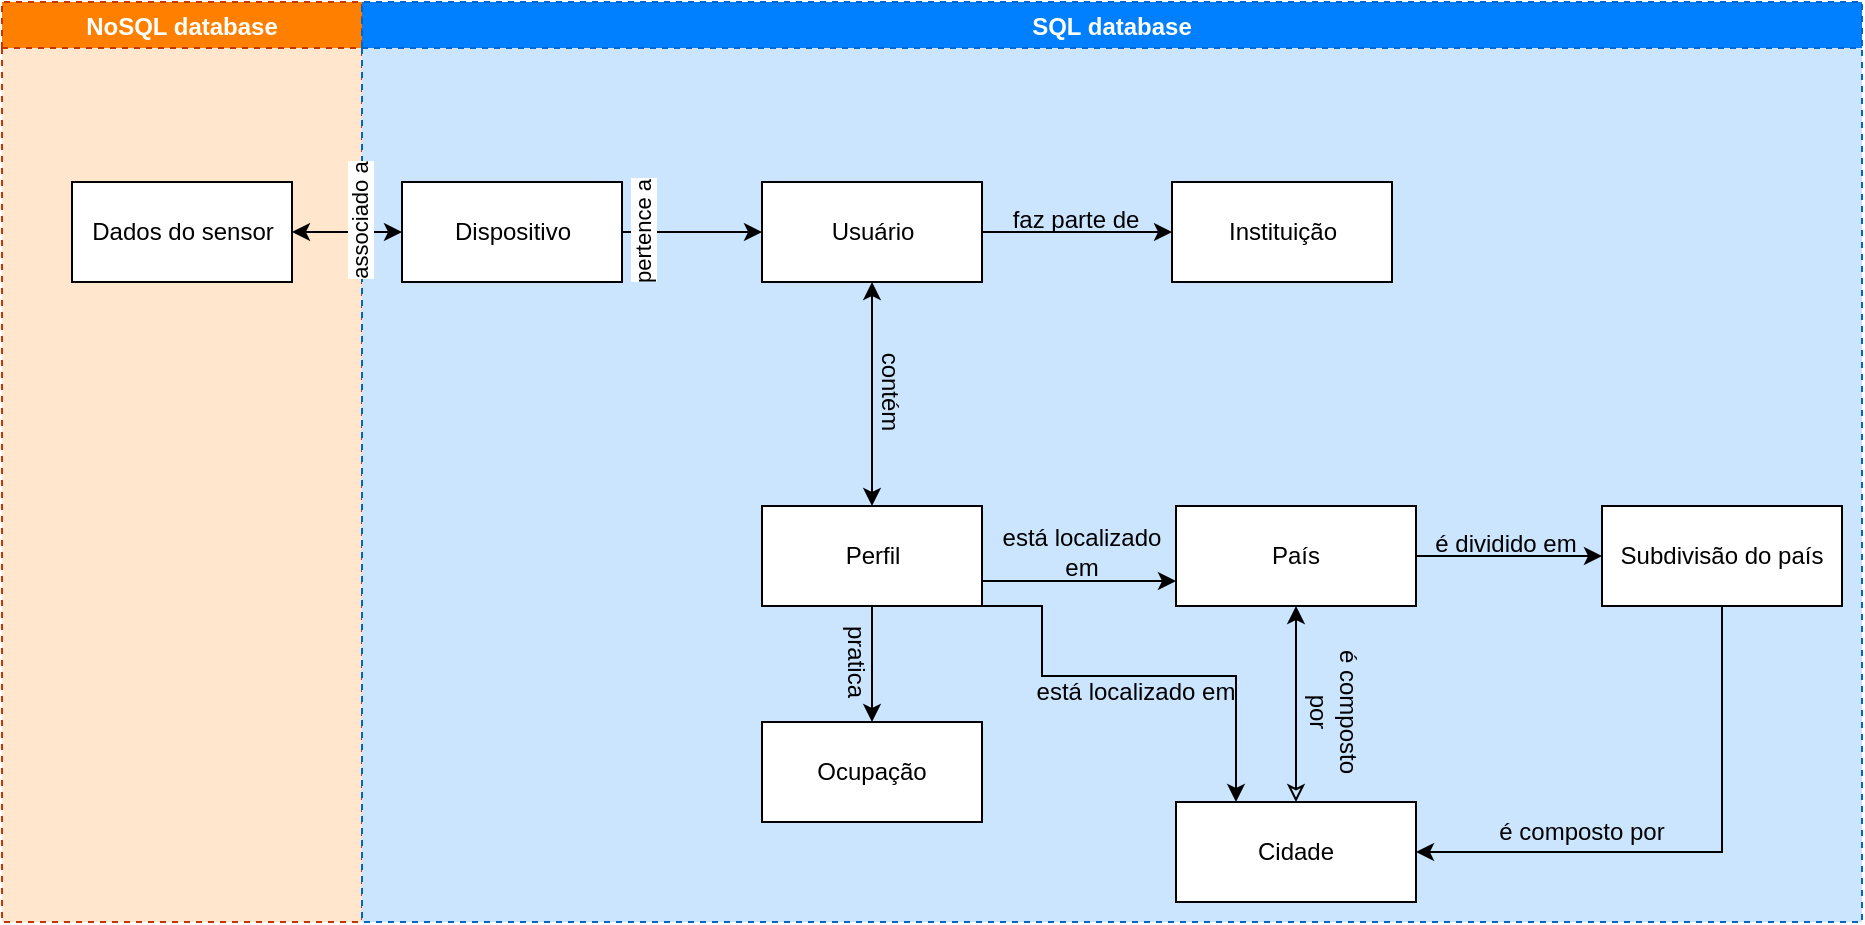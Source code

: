 <mxfile version="17.4.3" type="github">
  <diagram name="Page-1" id="52a04d89-c75d-2922-d76d-85b35f80e030">
    <mxGraphModel dx="1422" dy="794" grid="1" gridSize="10" guides="1" tooltips="1" connect="1" arrows="1" fold="1" page="1" pageScale="1" pageWidth="1100" pageHeight="850" background="none" math="0" shadow="0">
      <root>
        <mxCell id="0" />
        <mxCell id="1" parent="0" />
        <mxCell id="zCF4mZbvVpgICroJBNLq-11" value="NoSQL database" style="swimlane;dashed=1;fillColor=#FF8000;strokeColor=#C73500;fontColor=#FFFFFF;swimlaneFillColor=#FFE6CC;" parent="1" vertex="1">
          <mxGeometry x="120" y="140" width="180" height="460" as="geometry" />
        </mxCell>
        <mxCell id="zCF4mZbvVpgICroJBNLq-10" value="Dados do sensor" style="html=1;" parent="zCF4mZbvVpgICroJBNLq-11" vertex="1">
          <mxGeometry x="35" y="90" width="110" height="50" as="geometry" />
        </mxCell>
        <mxCell id="zCF4mZbvVpgICroJBNLq-12" value="SQL database" style="swimlane;dashed=1;fillColor=#007FFF;fontColor=#ffffff;strokeColor=#0066CC;swimlaneFillColor=#CCE5FF;" parent="1" vertex="1">
          <mxGeometry x="300" y="140" width="750" height="460" as="geometry" />
        </mxCell>
        <mxCell id="zCF4mZbvVpgICroJBNLq-22" value="" style="edgeStyle=orthogonalEdgeStyle;rounded=0;orthogonalLoop=1;jettySize=auto;html=1;startArrow=none;startFill=0;entryX=0;entryY=0.75;entryDx=0;entryDy=0;exitX=1;exitY=0.75;exitDx=0;exitDy=0;" parent="zCF4mZbvVpgICroJBNLq-12" source="zCF4mZbvVpgICroJBNLq-15" target="zCF4mZbvVpgICroJBNLq-24" edge="1">
          <mxGeometry relative="1" as="geometry">
            <mxPoint x="375" y="285" as="targetPoint" />
            <Array as="points" />
          </mxGeometry>
        </mxCell>
        <mxCell id="zCF4mZbvVpgICroJBNLq-29" value="" style="edgeStyle=orthogonalEdgeStyle;rounded=0;orthogonalLoop=1;jettySize=auto;html=1;startArrow=none;startFill=0;" parent="zCF4mZbvVpgICroJBNLq-12" source="zCF4mZbvVpgICroJBNLq-15" target="zCF4mZbvVpgICroJBNLq-28" edge="1">
          <mxGeometry relative="1" as="geometry" />
        </mxCell>
        <mxCell id="zCF4mZbvVpgICroJBNLq-32" style="edgeStyle=orthogonalEdgeStyle;rounded=0;orthogonalLoop=1;jettySize=auto;html=1;exitX=1;exitY=1;exitDx=0;exitDy=0;entryX=0.25;entryY=0;entryDx=0;entryDy=0;fontColor=#FFFFFF;startArrow=none;startFill=0;" parent="zCF4mZbvVpgICroJBNLq-12" source="zCF4mZbvVpgICroJBNLq-15" target="zCF4mZbvVpgICroJBNLq-26" edge="1">
          <mxGeometry relative="1" as="geometry">
            <Array as="points">
              <mxPoint x="340" y="302" />
              <mxPoint x="340" y="337" />
              <mxPoint x="437" y="337" />
            </Array>
          </mxGeometry>
        </mxCell>
        <mxCell id="zCF4mZbvVpgICroJBNLq-15" value="Perfil" style="html=1;" parent="zCF4mZbvVpgICroJBNLq-12" vertex="1">
          <mxGeometry x="200" y="252" width="110" height="50" as="geometry" />
        </mxCell>
        <mxCell id="zCF4mZbvVpgICroJBNLq-17" value="contém" style="text;html=1;strokeColor=none;fillColor=none;align=center;verticalAlign=middle;whiteSpace=wrap;rounded=0;rotation=90;" parent="zCF4mZbvVpgICroJBNLq-12" vertex="1">
          <mxGeometry x="234" y="180" width="60" height="30" as="geometry" />
        </mxCell>
        <mxCell id="zCF4mZbvVpgICroJBNLq-16" value="" style="edgeStyle=orthogonalEdgeStyle;rounded=0;orthogonalLoop=1;jettySize=auto;html=1;startArrow=classic;startFill=1;" parent="zCF4mZbvVpgICroJBNLq-12" source="zCF4mZbvVpgICroJBNLq-14" target="zCF4mZbvVpgICroJBNLq-15" edge="1">
          <mxGeometry relative="1" as="geometry" />
        </mxCell>
        <mxCell id="BBZgxPXaabTpRb4WHtMQ-6" value="" style="edgeStyle=orthogonalEdgeStyle;rounded=0;orthogonalLoop=1;jettySize=auto;html=1;" parent="zCF4mZbvVpgICroJBNLq-12" source="zCF4mZbvVpgICroJBNLq-14" target="BBZgxPXaabTpRb4WHtMQ-5" edge="1">
          <mxGeometry relative="1" as="geometry" />
        </mxCell>
        <mxCell id="zCF4mZbvVpgICroJBNLq-14" value="Usuário" style="html=1;" parent="zCF4mZbvVpgICroJBNLq-12" vertex="1">
          <mxGeometry x="200" y="90" width="110" height="50" as="geometry" />
        </mxCell>
        <mxCell id="zCF4mZbvVpgICroJBNLq-23" value="está localizado em" style="text;html=1;strokeColor=none;fillColor=none;align=center;verticalAlign=middle;whiteSpace=wrap;rounded=0;" parent="zCF4mZbvVpgICroJBNLq-12" vertex="1">
          <mxGeometry x="310" y="260" width="100" height="30" as="geometry" />
        </mxCell>
        <mxCell id="zCF4mZbvVpgICroJBNLq-27" value="" style="edgeStyle=orthogonalEdgeStyle;rounded=0;orthogonalLoop=1;jettySize=auto;html=1;startArrow=classic;startFill=1;endArrow=classic;endFill=0;" parent="zCF4mZbvVpgICroJBNLq-12" source="zCF4mZbvVpgICroJBNLq-24" target="zCF4mZbvVpgICroJBNLq-26" edge="1">
          <mxGeometry relative="1" as="geometry" />
        </mxCell>
        <mxCell id="EvElogEbVzrC-FUCAvS2-9" value="" style="edgeStyle=orthogonalEdgeStyle;rounded=0;orthogonalLoop=1;jettySize=auto;html=1;" parent="zCF4mZbvVpgICroJBNLq-12" source="zCF4mZbvVpgICroJBNLq-24" target="EvElogEbVzrC-FUCAvS2-8" edge="1">
          <mxGeometry relative="1" as="geometry" />
        </mxCell>
        <mxCell id="zCF4mZbvVpgICroJBNLq-24" value="País" style="whiteSpace=wrap;html=1;" parent="zCF4mZbvVpgICroJBNLq-12" vertex="1">
          <mxGeometry x="407" y="252" width="120" height="50" as="geometry" />
        </mxCell>
        <mxCell id="zCF4mZbvVpgICroJBNLq-26" value="Cidade" style="whiteSpace=wrap;html=1;" parent="zCF4mZbvVpgICroJBNLq-12" vertex="1">
          <mxGeometry x="407" y="400" width="120" height="50" as="geometry" />
        </mxCell>
        <mxCell id="zCF4mZbvVpgICroJBNLq-28" value="Ocupação" style="whiteSpace=wrap;html=1;" parent="zCF4mZbvVpgICroJBNLq-12" vertex="1">
          <mxGeometry x="200" y="360" width="110" height="50" as="geometry" />
        </mxCell>
        <mxCell id="zCF4mZbvVpgICroJBNLq-30" value="pratica" style="text;html=1;strokeColor=none;fillColor=none;align=center;verticalAlign=middle;whiteSpace=wrap;rounded=0;rotation=90;" parent="zCF4mZbvVpgICroJBNLq-12" vertex="1">
          <mxGeometry x="217" y="315" width="60" height="30" as="geometry" />
        </mxCell>
        <mxCell id="zCF4mZbvVpgICroJBNLq-34" value="&lt;font color=&quot;#000000&quot;&gt;é composto &lt;br&gt;por&lt;/font&gt;" style="text;html=1;strokeColor=none;fillColor=none;align=center;verticalAlign=middle;whiteSpace=wrap;rounded=0;fontColor=#FFFFFF;rotation=90;" parent="zCF4mZbvVpgICroJBNLq-12" vertex="1">
          <mxGeometry x="436" y="340" width="100" height="30" as="geometry" />
        </mxCell>
        <mxCell id="EvElogEbVzrC-FUCAvS2-8" value="Subdivisão do país" style="whiteSpace=wrap;html=1;" parent="zCF4mZbvVpgICroJBNLq-12" vertex="1">
          <mxGeometry x="620" y="252" width="120" height="50" as="geometry" />
        </mxCell>
        <mxCell id="EvElogEbVzrC-FUCAvS2-10" value="&lt;font color=&quot;#000000&quot;&gt;é dividido em&lt;br&gt;&lt;/font&gt;" style="text;html=1;strokeColor=none;fillColor=none;align=center;verticalAlign=middle;whiteSpace=wrap;rounded=0;fontColor=#FFFFFF;" parent="zCF4mZbvVpgICroJBNLq-12" vertex="1">
          <mxGeometry x="522" y="256" width="100" height="30" as="geometry" />
        </mxCell>
        <mxCell id="ueDkMi29vKIodZ3sA7bK-1" value="" style="edgeStyle=orthogonalEdgeStyle;rounded=0;orthogonalLoop=1;jettySize=auto;html=1;" edge="1" parent="zCF4mZbvVpgICroJBNLq-12" source="BBZgxPXaabTpRb4WHtMQ-1" target="zCF4mZbvVpgICroJBNLq-14">
          <mxGeometry relative="1" as="geometry" />
        </mxCell>
        <mxCell id="BBZgxPXaabTpRb4WHtMQ-1" value="Dispositivo" style="html=1;" parent="zCF4mZbvVpgICroJBNLq-12" vertex="1">
          <mxGeometry x="20" y="90" width="110" height="50" as="geometry" />
        </mxCell>
        <mxCell id="BBZgxPXaabTpRb4WHtMQ-3" value="pertence a" style="edgeLabel;html=1;align=center;verticalAlign=middle;resizable=0;points=[];rotation=-90;" parent="zCF4mZbvVpgICroJBNLq-12" vertex="1" connectable="0">
          <mxGeometry x="140" y="115" as="geometry" />
        </mxCell>
        <mxCell id="BBZgxPXaabTpRb4WHtMQ-5" value="Instituição" style="html=1;" parent="zCF4mZbvVpgICroJBNLq-12" vertex="1">
          <mxGeometry x="405" y="90" width="110" height="50" as="geometry" />
        </mxCell>
        <mxCell id="BBZgxPXaabTpRb4WHtMQ-7" value="&lt;font color=&quot;#000000&quot;&gt;faz parte de&lt;br&gt;&lt;/font&gt;" style="text;html=1;strokeColor=none;fillColor=none;align=center;verticalAlign=middle;whiteSpace=wrap;rounded=0;fontColor=#FFFFFF;" parent="zCF4mZbvVpgICroJBNLq-12" vertex="1">
          <mxGeometry x="307" y="94" width="100" height="30" as="geometry" />
        </mxCell>
        <mxCell id="zCF4mZbvVpgICroJBNLq-33" value="está localizado em" style="text;html=1;strokeColor=none;fillColor=none;align=center;verticalAlign=middle;whiteSpace=wrap;rounded=0;" parent="zCF4mZbvVpgICroJBNLq-12" vertex="1">
          <mxGeometry x="336" y="330" width="102" height="30" as="geometry" />
        </mxCell>
        <mxCell id="ueDkMi29vKIodZ3sA7bK-3" value="" style="edgeStyle=orthogonalEdgeStyle;rounded=0;orthogonalLoop=1;jettySize=auto;html=1;exitX=0.5;exitY=1;exitDx=0;exitDy=0;entryX=1;entryY=0.5;entryDx=0;entryDy=0;" edge="1" parent="zCF4mZbvVpgICroJBNLq-12" source="EvElogEbVzrC-FUCAvS2-8" target="zCF4mZbvVpgICroJBNLq-26">
          <mxGeometry relative="1" as="geometry">
            <mxPoint x="633.5" y="360" as="sourcePoint" />
            <mxPoint x="630" y="410" as="targetPoint" />
            <Array as="points">
              <mxPoint x="680" y="425" />
            </Array>
          </mxGeometry>
        </mxCell>
        <mxCell id="ueDkMi29vKIodZ3sA7bK-4" value="&lt;font color=&quot;#000000&quot;&gt;é composto por&lt;/font&gt;" style="text;html=1;strokeColor=none;fillColor=none;align=center;verticalAlign=middle;whiteSpace=wrap;rounded=0;fontColor=#FFFFFF;" vertex="1" parent="zCF4mZbvVpgICroJBNLq-12">
          <mxGeometry x="560" y="400" width="100" height="30" as="geometry" />
        </mxCell>
        <mxCell id="zCF4mZbvVpgICroJBNLq-18" value="" style="edgeStyle=orthogonalEdgeStyle;rounded=0;orthogonalLoop=1;jettySize=auto;html=1;startArrow=classic;startFill=1;entryX=0;entryY=0.5;entryDx=0;entryDy=0;" parent="1" source="zCF4mZbvVpgICroJBNLq-10" target="BBZgxPXaabTpRb4WHtMQ-1" edge="1">
          <mxGeometry relative="1" as="geometry" />
        </mxCell>
        <mxCell id="zCF4mZbvVpgICroJBNLq-19" value="associado a" style="edgeLabel;html=1;align=center;verticalAlign=middle;resizable=0;points=[];rotation=-90;" parent="zCF4mZbvVpgICroJBNLq-18" vertex="1" connectable="0">
          <mxGeometry x="-0.767" y="-1" relative="1" as="geometry">
            <mxPoint x="27" y="-6" as="offset" />
          </mxGeometry>
        </mxCell>
      </root>
    </mxGraphModel>
  </diagram>
</mxfile>
